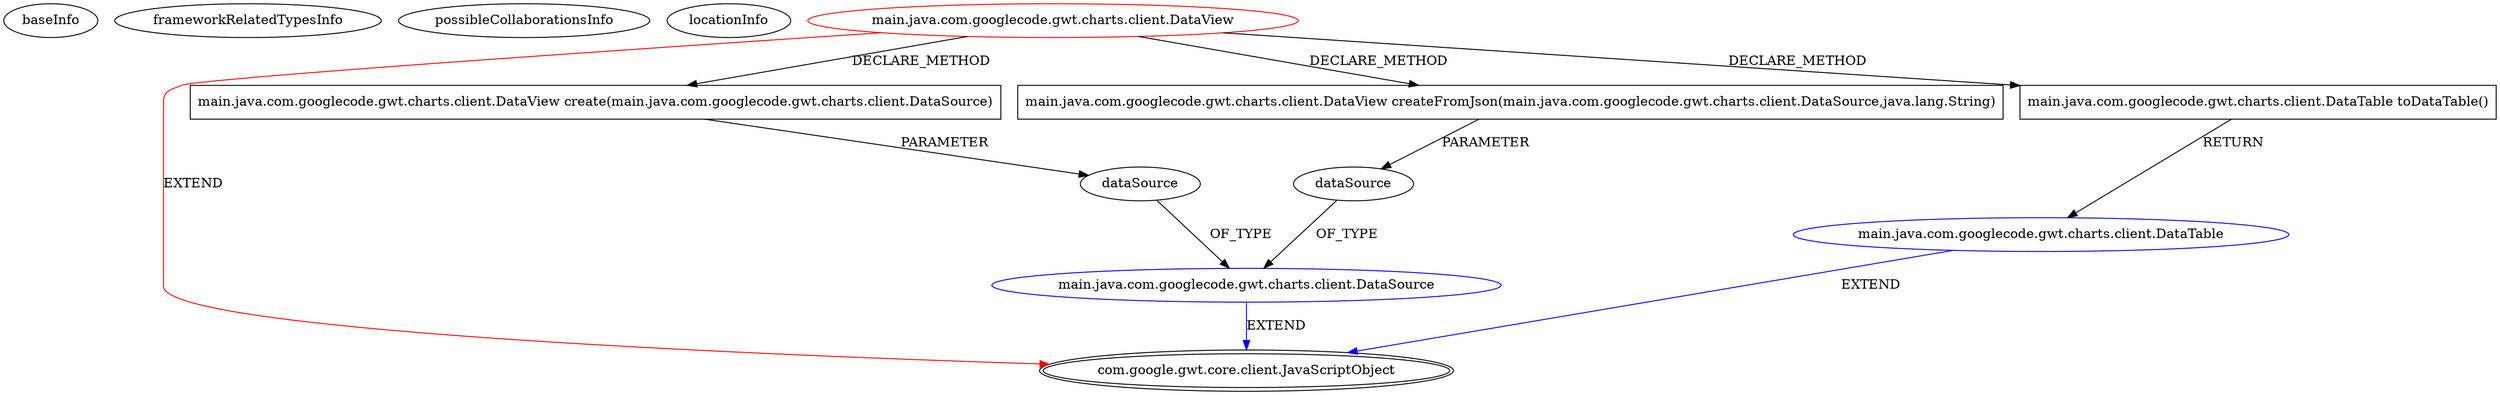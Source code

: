digraph {
baseInfo[graphId=3225,category="extension_graph",isAnonymous=false,possibleRelation=true]
frameworkRelatedTypesInfo[0="com.google.gwt.core.client.JavaScriptObject"]
possibleCollaborationsInfo[0="3225~CLIENT_METHOD_DECLARATION-PARAMETER_DECLARATION-CLIENT_METHOD_DECLARATION-PARAMETER_DECLARATION-~com.google.gwt.core.client.JavaScriptObject ~com.google.gwt.core.client.JavaScriptObject ~false~false",1="3225~CLIENT_METHOD_DECLARATION-RETURN_TYPE-~com.google.gwt.core.client.JavaScriptObject ~com.google.gwt.core.client.JavaScriptObject ~false~false"]
locationInfo[projectName="jnorthrup-gwt-charts",filePath="/jnorthrup-gwt-charts/gwt-charts-master/gwt-charts/src/main/java/com/googlecode/gwt/charts/client/DataView.java",contextSignature="DataView",graphId="3225"]
0[label="main.java.com.googlecode.gwt.charts.client.DataView",vertexType="ROOT_CLIENT_CLASS_DECLARATION",isFrameworkType=false,color=red]
1[label="com.google.gwt.core.client.JavaScriptObject",vertexType="FRAMEWORK_CLASS_TYPE",isFrameworkType=true,peripheries=2]
2[label="main.java.com.googlecode.gwt.charts.client.DataView create(main.java.com.googlecode.gwt.charts.client.DataSource)",vertexType="CLIENT_METHOD_DECLARATION",isFrameworkType=false,shape=box]
3[label="dataSource",vertexType="PARAMETER_DECLARATION",isFrameworkType=false]
4[label="main.java.com.googlecode.gwt.charts.client.DataSource",vertexType="REFERENCE_CLIENT_CLASS_DECLARATION",isFrameworkType=false,color=blue]
6[label="main.java.com.googlecode.gwt.charts.client.DataView createFromJson(main.java.com.googlecode.gwt.charts.client.DataSource,java.lang.String)",vertexType="CLIENT_METHOD_DECLARATION",isFrameworkType=false,shape=box]
7[label="dataSource",vertexType="PARAMETER_DECLARATION",isFrameworkType=false]
37[label="main.java.com.googlecode.gwt.charts.client.DataTable toDataTable()",vertexType="CLIENT_METHOD_DECLARATION",isFrameworkType=false,shape=box]
38[label="main.java.com.googlecode.gwt.charts.client.DataTable",vertexType="REFERENCE_CLIENT_CLASS_DECLARATION",isFrameworkType=false,color=blue]
0->1[label="EXTEND",color=red]
0->2[label="DECLARE_METHOD"]
4->1[label="EXTEND",color=blue]
3->4[label="OF_TYPE"]
2->3[label="PARAMETER"]
0->6[label="DECLARE_METHOD"]
7->4[label="OF_TYPE"]
6->7[label="PARAMETER"]
0->37[label="DECLARE_METHOD"]
38->1[label="EXTEND",color=blue]
37->38[label="RETURN"]
}
